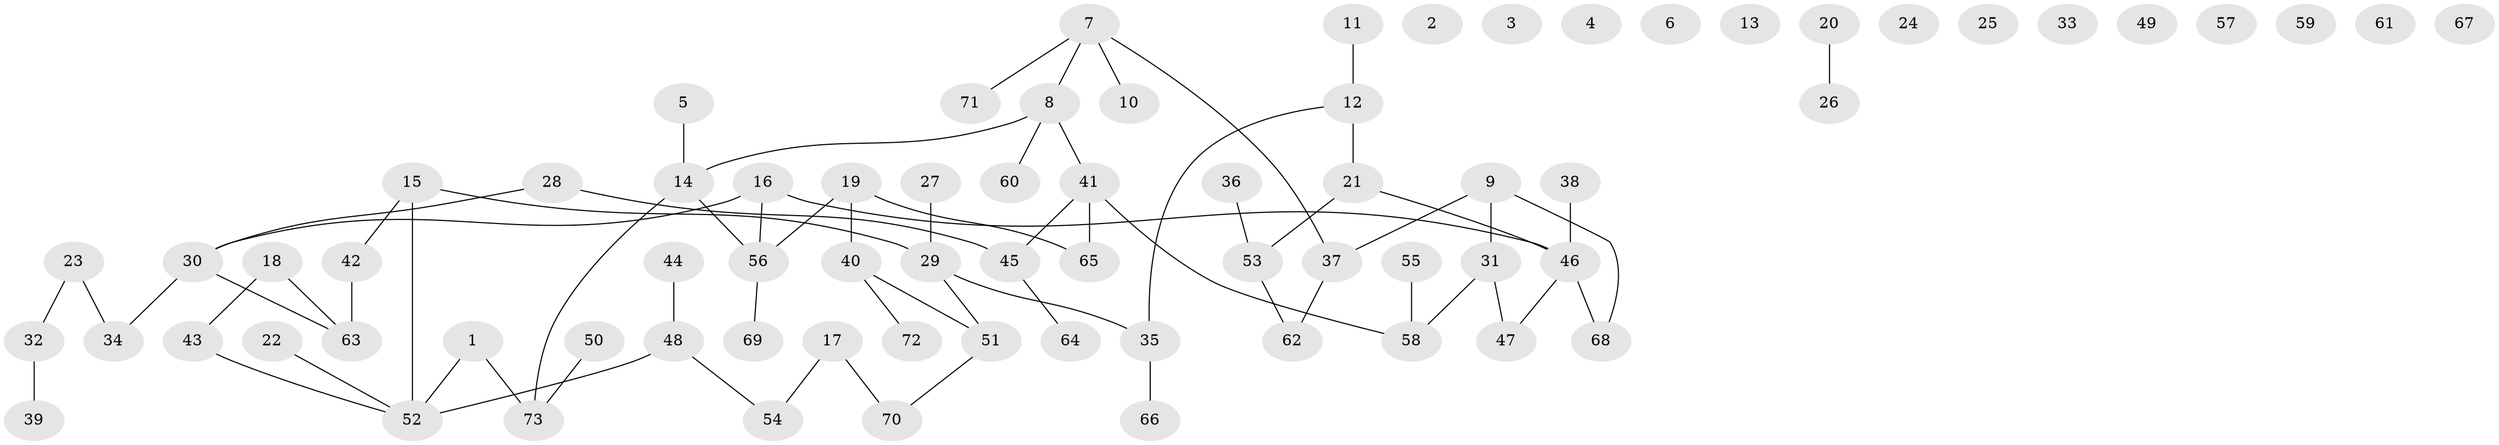 // Generated by graph-tools (version 1.1) at 2025/25/03/09/25 03:25:13]
// undirected, 73 vertices, 69 edges
graph export_dot {
graph [start="1"]
  node [color=gray90,style=filled];
  1;
  2;
  3;
  4;
  5;
  6;
  7;
  8;
  9;
  10;
  11;
  12;
  13;
  14;
  15;
  16;
  17;
  18;
  19;
  20;
  21;
  22;
  23;
  24;
  25;
  26;
  27;
  28;
  29;
  30;
  31;
  32;
  33;
  34;
  35;
  36;
  37;
  38;
  39;
  40;
  41;
  42;
  43;
  44;
  45;
  46;
  47;
  48;
  49;
  50;
  51;
  52;
  53;
  54;
  55;
  56;
  57;
  58;
  59;
  60;
  61;
  62;
  63;
  64;
  65;
  66;
  67;
  68;
  69;
  70;
  71;
  72;
  73;
  1 -- 52;
  1 -- 73;
  5 -- 14;
  7 -- 8;
  7 -- 10;
  7 -- 37;
  7 -- 71;
  8 -- 14;
  8 -- 41;
  8 -- 60;
  9 -- 31;
  9 -- 37;
  9 -- 68;
  11 -- 12;
  12 -- 21;
  12 -- 35;
  14 -- 56;
  14 -- 73;
  15 -- 29;
  15 -- 42;
  15 -- 52;
  16 -- 30;
  16 -- 46;
  16 -- 56;
  17 -- 54;
  17 -- 70;
  18 -- 43;
  18 -- 63;
  19 -- 40;
  19 -- 56;
  19 -- 65;
  20 -- 26;
  21 -- 46;
  21 -- 53;
  22 -- 52;
  23 -- 32;
  23 -- 34;
  27 -- 29;
  28 -- 30;
  28 -- 45;
  29 -- 35;
  29 -- 51;
  30 -- 34;
  30 -- 63;
  31 -- 47;
  31 -- 58;
  32 -- 39;
  35 -- 66;
  36 -- 53;
  37 -- 62;
  38 -- 46;
  40 -- 51;
  40 -- 72;
  41 -- 45;
  41 -- 58;
  41 -- 65;
  42 -- 63;
  43 -- 52;
  44 -- 48;
  45 -- 64;
  46 -- 47;
  46 -- 68;
  48 -- 52;
  48 -- 54;
  50 -- 73;
  51 -- 70;
  53 -- 62;
  55 -- 58;
  56 -- 69;
}
